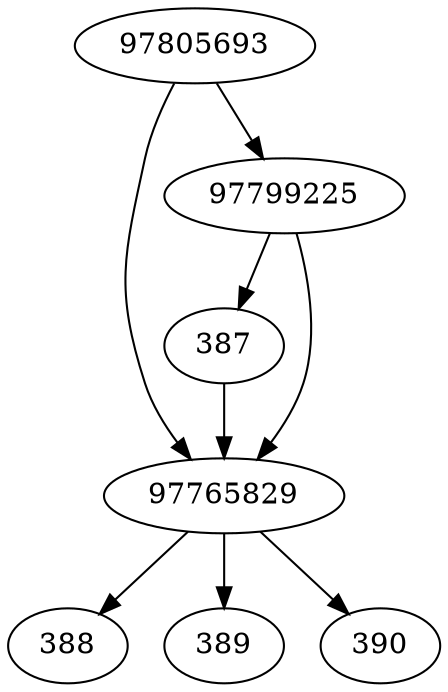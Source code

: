 strict digraph  {
387;
388;
389;
390;
97765829;
97799225;
97805693;
387 -> 97765829;
97765829 -> 388;
97765829 -> 389;
97765829 -> 390;
97799225 -> 387;
97799225 -> 97765829;
97805693 -> 97765829;
97805693 -> 97799225;
}
